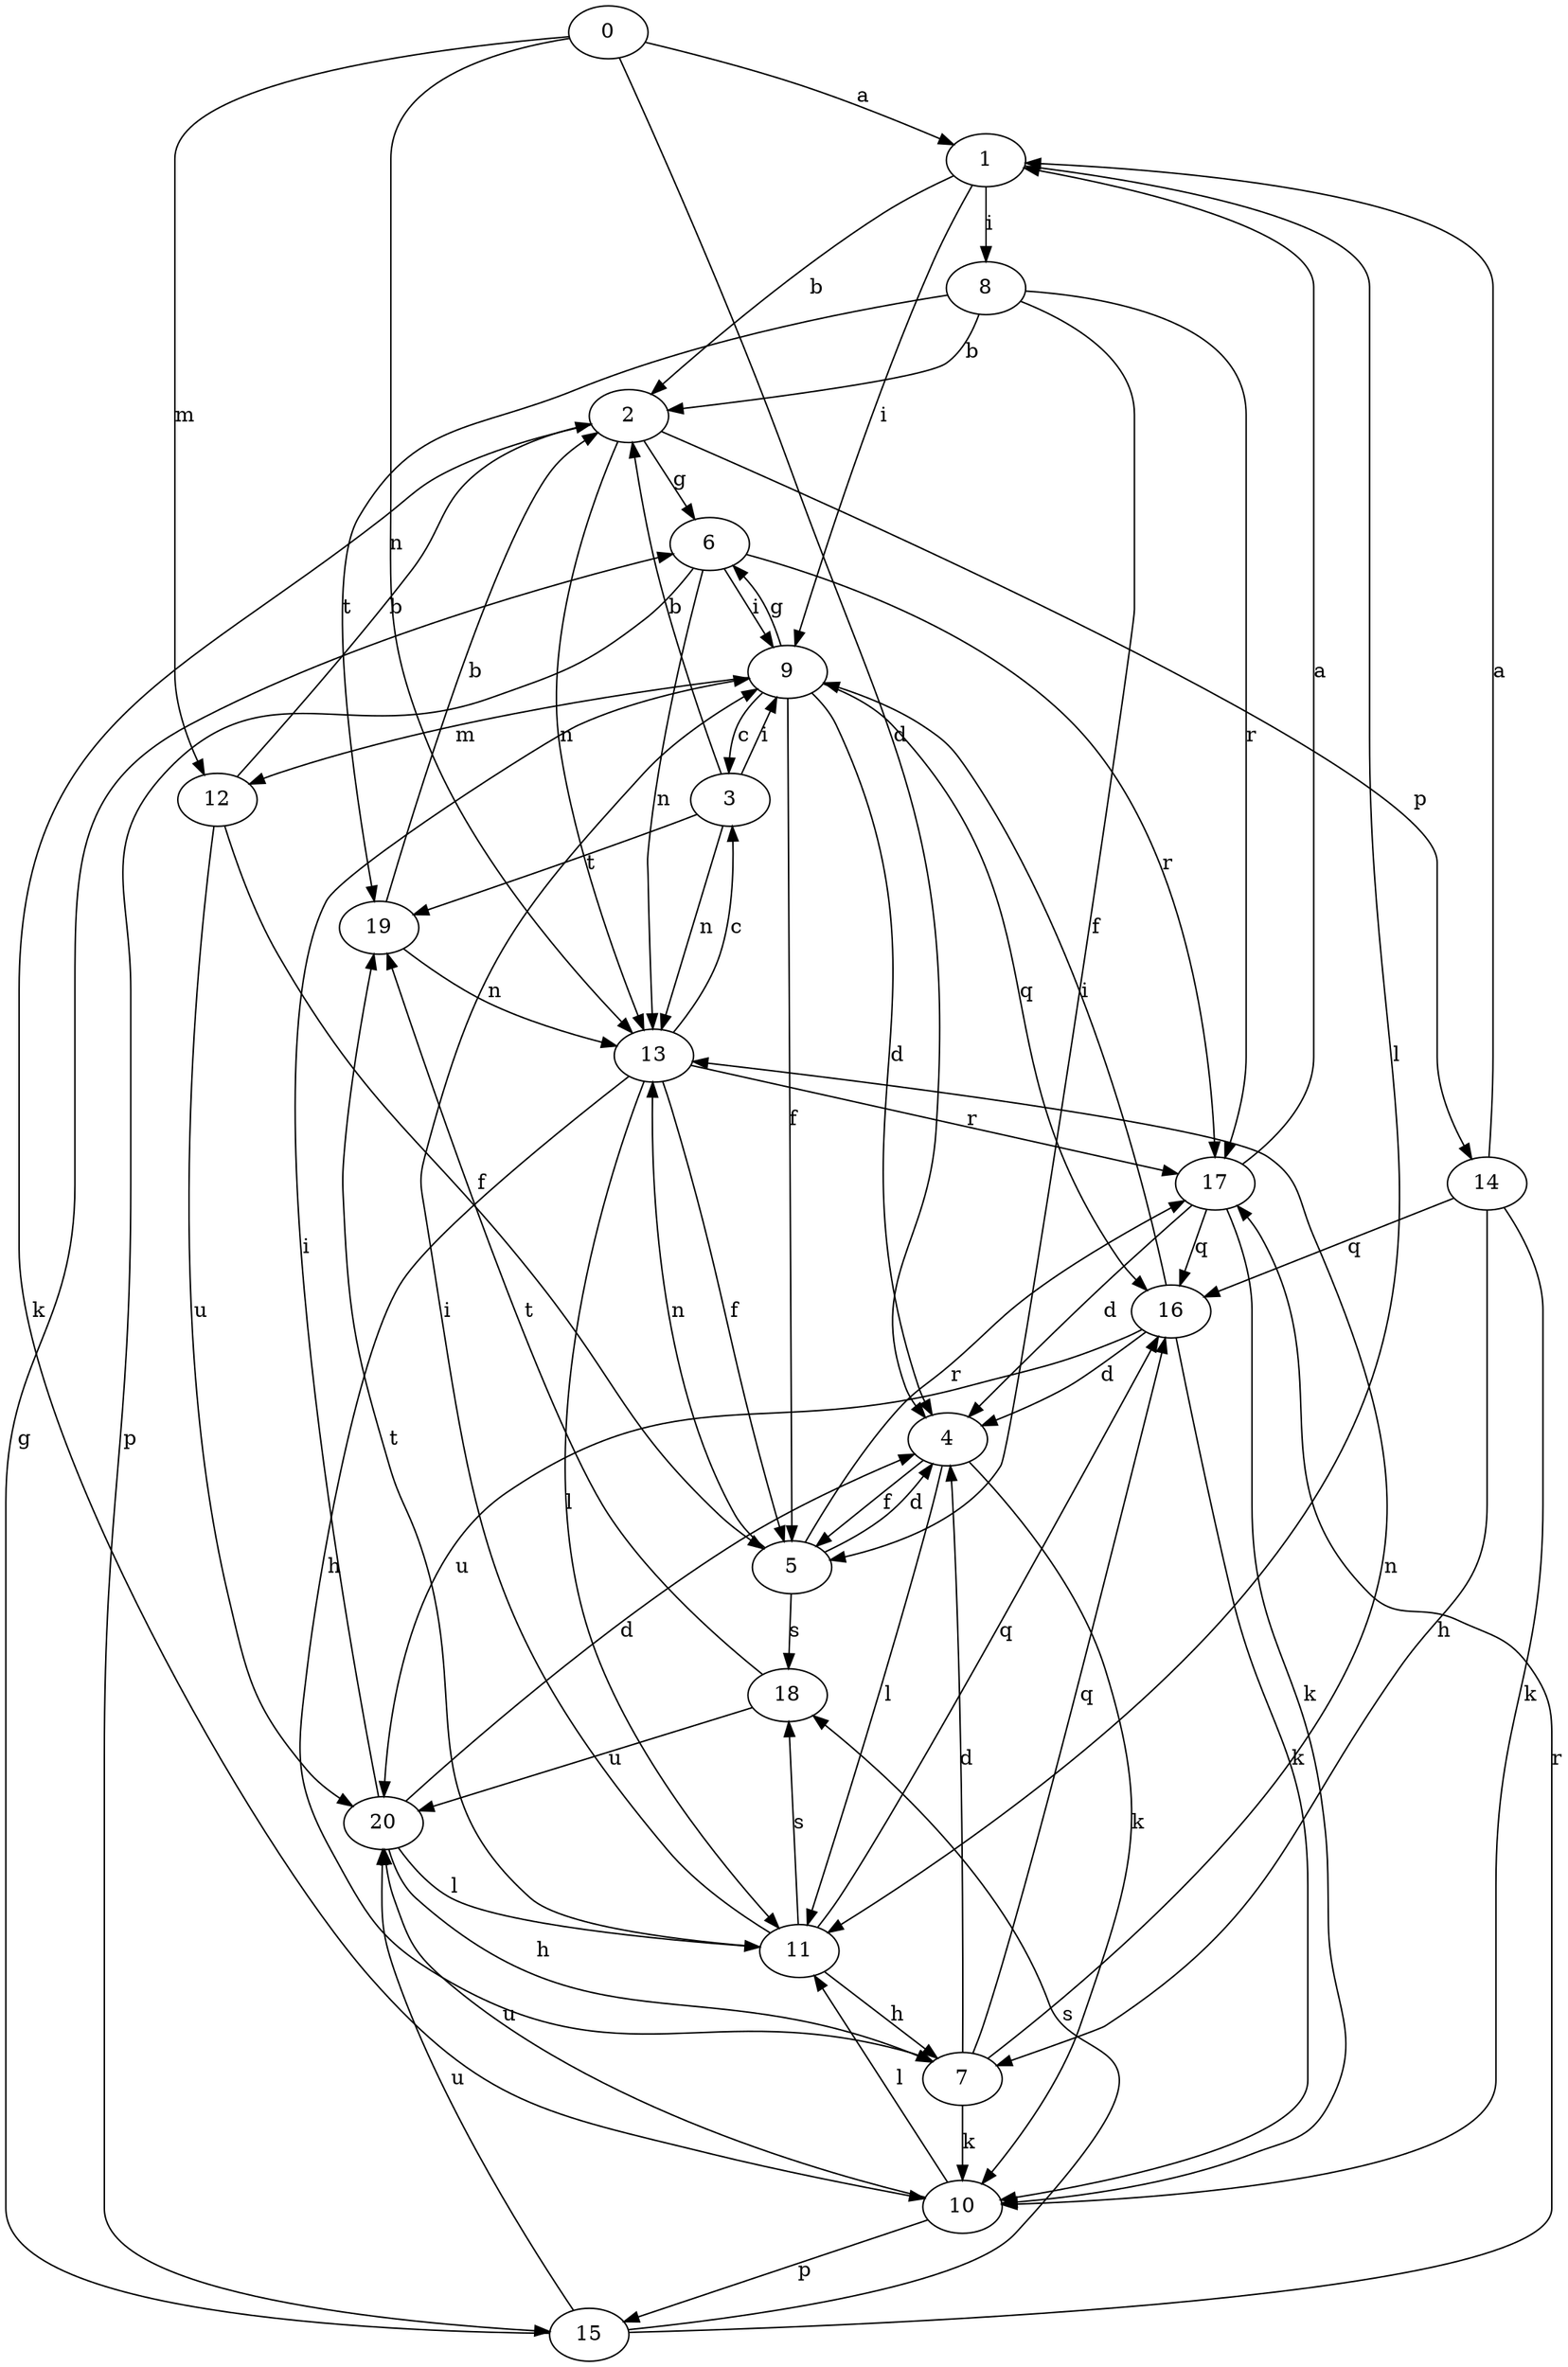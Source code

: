 strict digraph  {
0;
1;
2;
3;
4;
5;
6;
7;
8;
9;
10;
11;
12;
13;
14;
15;
16;
17;
18;
19;
20;
0 -> 1  [label=a];
0 -> 4  [label=d];
0 -> 12  [label=m];
0 -> 13  [label=n];
1 -> 2  [label=b];
1 -> 8  [label=i];
1 -> 9  [label=i];
1 -> 11  [label=l];
2 -> 6  [label=g];
2 -> 10  [label=k];
2 -> 13  [label=n];
2 -> 14  [label=p];
3 -> 2  [label=b];
3 -> 9  [label=i];
3 -> 13  [label=n];
3 -> 19  [label=t];
4 -> 5  [label=f];
4 -> 10  [label=k];
4 -> 11  [label=l];
5 -> 4  [label=d];
5 -> 13  [label=n];
5 -> 17  [label=r];
5 -> 18  [label=s];
6 -> 9  [label=i];
6 -> 13  [label=n];
6 -> 15  [label=p];
6 -> 17  [label=r];
7 -> 4  [label=d];
7 -> 10  [label=k];
7 -> 13  [label=n];
7 -> 16  [label=q];
8 -> 2  [label=b];
8 -> 5  [label=f];
8 -> 17  [label=r];
8 -> 19  [label=t];
9 -> 3  [label=c];
9 -> 4  [label=d];
9 -> 5  [label=f];
9 -> 6  [label=g];
9 -> 12  [label=m];
9 -> 16  [label=q];
10 -> 11  [label=l];
10 -> 15  [label=p];
10 -> 20  [label=u];
11 -> 7  [label=h];
11 -> 9  [label=i];
11 -> 16  [label=q];
11 -> 18  [label=s];
11 -> 19  [label=t];
12 -> 2  [label=b];
12 -> 5  [label=f];
12 -> 20  [label=u];
13 -> 3  [label=c];
13 -> 5  [label=f];
13 -> 7  [label=h];
13 -> 11  [label=l];
13 -> 17  [label=r];
14 -> 1  [label=a];
14 -> 7  [label=h];
14 -> 10  [label=k];
14 -> 16  [label=q];
15 -> 6  [label=g];
15 -> 17  [label=r];
15 -> 18  [label=s];
15 -> 20  [label=u];
16 -> 4  [label=d];
16 -> 9  [label=i];
16 -> 10  [label=k];
16 -> 20  [label=u];
17 -> 1  [label=a];
17 -> 4  [label=d];
17 -> 10  [label=k];
17 -> 16  [label=q];
18 -> 19  [label=t];
18 -> 20  [label=u];
19 -> 2  [label=b];
19 -> 13  [label=n];
20 -> 4  [label=d];
20 -> 7  [label=h];
20 -> 9  [label=i];
20 -> 11  [label=l];
}
